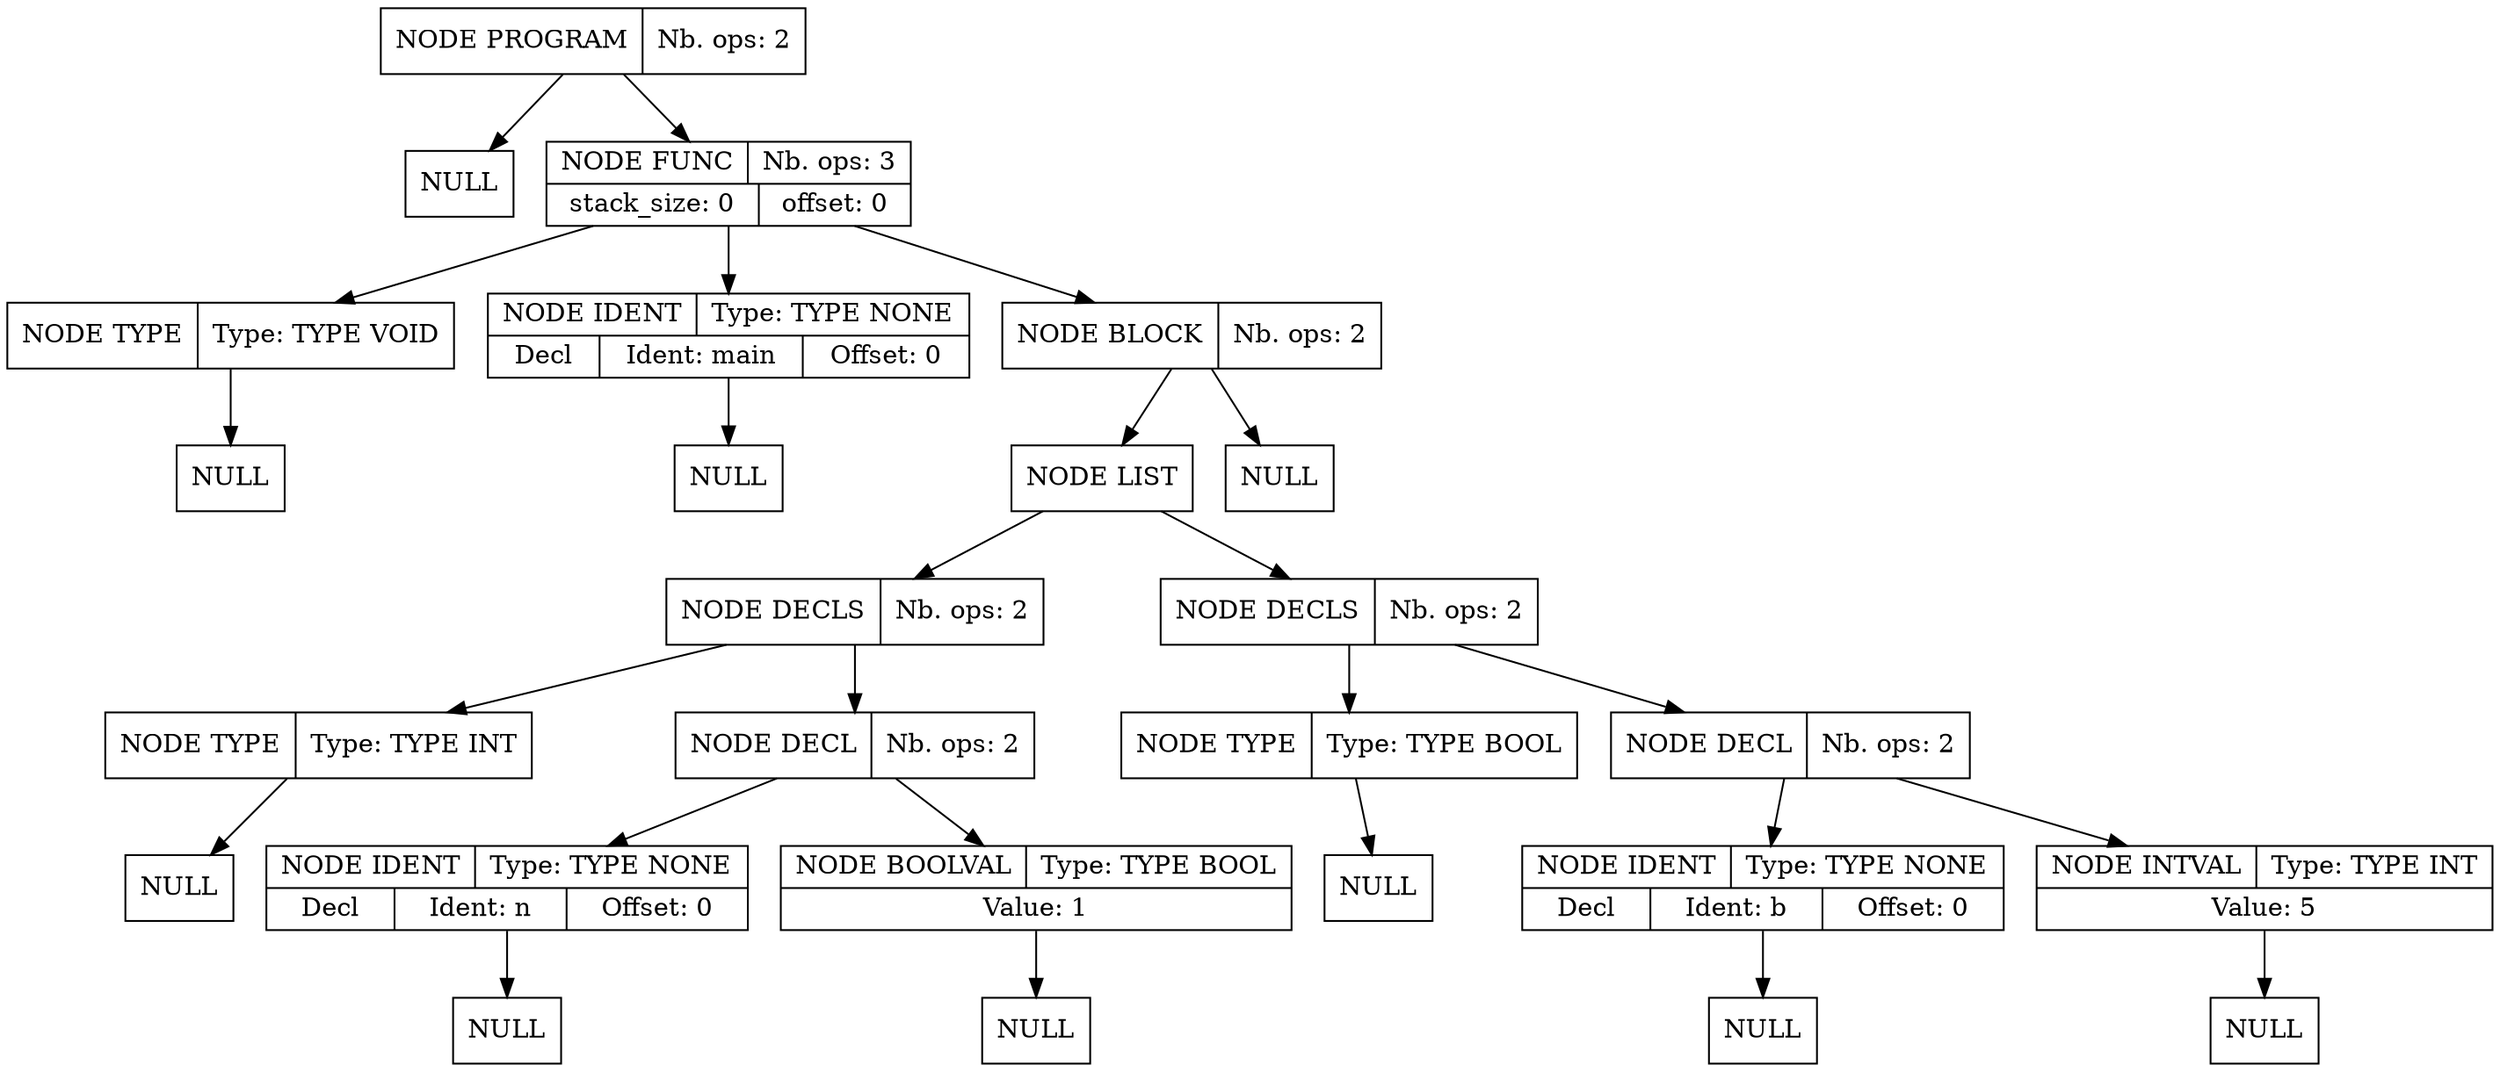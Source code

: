 digraph global_vars {
    N1 [shape=record, label="{{NODE PROGRAM|Nb. ops: 2}}"];
    N2 [shape=record, label="{{NULL}}"];
    edge[tailclip=true];
    N1 -> N2
    N3 [shape=record, label="{{NODE FUNC|Nb. ops: 3}|{stack_size: 0|offset: 0}}"];
    N4 [shape=record, label="{{NODE TYPE|Type: TYPE VOID}}"];
    N5 [shape=record, label="{{NULL}}"];
    edge[tailclip=true];
    N4 -> N5
    edge[tailclip=true];
    N3 -> N4
    N6 [shape=record, label="{{NODE IDENT|Type: TYPE NONE}|{<decl>Decl      |Ident: main|Offset: 0}}"];
    N7 [shape=record, label="{{NULL}}"];
    edge[tailclip=true];
    N6 -> N7
    edge[tailclip=true];
    N3 -> N6
    N8 [shape=record, label="{{NODE BLOCK|Nb. ops: 2}}"];
    N9 [shape=record, label="{{NODE LIST}}"];
    N10 [shape=record, label="{{NODE DECLS|Nb. ops: 2}}"];
    N11 [shape=record, label="{{NODE TYPE|Type: TYPE INT}}"];
    N12 [shape=record, label="{{NULL}}"];
    edge[tailclip=true];
    N11 -> N12
    edge[tailclip=true];
    N10 -> N11
    N13 [shape=record, label="{{NODE DECL|Nb. ops: 2}}"];
    N14 [shape=record, label="{{NODE IDENT|Type: TYPE NONE}|{<decl>Decl      |Ident: n|Offset: 0}}"];
    N15 [shape=record, label="{{NULL}}"];
    edge[tailclip=true];
    N14 -> N15
    edge[tailclip=true];
    N13 -> N14
    N16 [shape=record, label="{{NODE BOOLVAL|Type: TYPE BOOL}|{Value: 1}}"];
    N17 [shape=record, label="{{NULL}}"];
    edge[tailclip=true];
    N16 -> N17
    edge[tailclip=true];
    N13 -> N16
    edge[tailclip=true];
    N10 -> N13
    edge[tailclip=true];
    N9 -> N10
    N18 [shape=record, label="{{NODE DECLS|Nb. ops: 2}}"];
    N19 [shape=record, label="{{NODE TYPE|Type: TYPE BOOL}}"];
    N20 [shape=record, label="{{NULL}}"];
    edge[tailclip=true];
    N19 -> N20
    edge[tailclip=true];
    N18 -> N19
    N21 [shape=record, label="{{NODE DECL|Nb. ops: 2}}"];
    N22 [shape=record, label="{{NODE IDENT|Type: TYPE NONE}|{<decl>Decl      |Ident: b|Offset: 0}}"];
    N23 [shape=record, label="{{NULL}}"];
    edge[tailclip=true];
    N22 -> N23
    edge[tailclip=true];
    N21 -> N22
    N24 [shape=record, label="{{NODE INTVAL|Type: TYPE INT}|{Value: 5}}"];
    N25 [shape=record, label="{{NULL}}"];
    edge[tailclip=true];
    N24 -> N25
    edge[tailclip=true];
    N21 -> N24
    edge[tailclip=true];
    N18 -> N21
    edge[tailclip=true];
    N9 -> N18
    edge[tailclip=true];
    N8 -> N9
    N26 [shape=record, label="{{NULL}}"];
    edge[tailclip=true];
    N8 -> N26
    edge[tailclip=true];
    N3 -> N8
    edge[tailclip=true];
    N1 -> N3
}